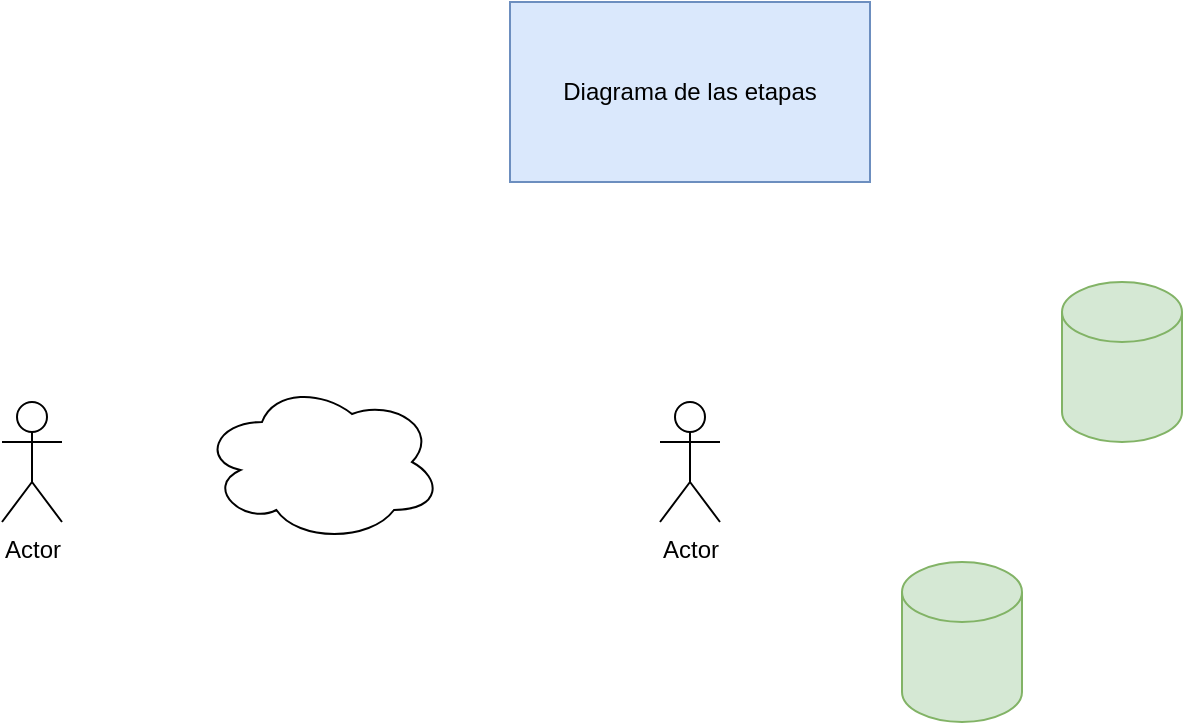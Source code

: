 <mxfile version="13.10.4" type="github">
  <diagram id="8KtglLWpI5dE6YlecOW0" name="Page-1">
    <mxGraphModel dx="1038" dy="580" grid="1" gridSize="10" guides="1" tooltips="1" connect="1" arrows="1" fold="1" page="1" pageScale="1" pageWidth="827" pageHeight="1169" math="0" shadow="0">
      <root>
        <mxCell id="0" />
        <mxCell id="1" parent="0" />
        <mxCell id="XdEWJu8gENzQg-ZwJCKJ-1" value="Diagrama de las etapas" style="text;html=1;align=center;verticalAlign=middle;whiteSpace=wrap;rounded=0;fillColor=#dae8fc;strokeColor=#6c8ebf;" parent="1" vertex="1">
          <mxGeometry x="324" y="40" width="180" height="90" as="geometry" />
        </mxCell>
        <mxCell id="FTlPGGz-5F8PEA96EJDB-1" value="Actor" style="shape=umlActor;verticalLabelPosition=bottom;verticalAlign=top;html=1;outlineConnect=0;" vertex="1" parent="1">
          <mxGeometry x="70" y="240" width="30" height="60" as="geometry" />
        </mxCell>
        <mxCell id="DgASHZGIPMTWJSRpMwl8-1" value="" style="shape=cylinder3;whiteSpace=wrap;html=1;boundedLbl=1;backgroundOutline=1;size=15;fillColor=#d5e8d4;strokeColor=#82b366;" vertex="1" parent="1">
          <mxGeometry x="600" y="180" width="60" height="80" as="geometry" />
        </mxCell>
        <mxCell id="FTlPGGz-5F8PEA96EJDB-2" value="Actor" style="shape=umlActor;verticalLabelPosition=bottom;verticalAlign=top;html=1;outlineConnect=0;" vertex="1" parent="1">
          <mxGeometry x="399" y="240" width="30" height="60" as="geometry" />
        </mxCell>
        <mxCell id="FTlPGGz-5F8PEA96EJDB-3" value="" style="ellipse;shape=cloud;whiteSpace=wrap;html=1;" vertex="1" parent="1">
          <mxGeometry x="170" y="230" width="120" height="80" as="geometry" />
        </mxCell>
        <mxCell id="FTlPGGz-5F8PEA96EJDB-4" value="" style="shape=cylinder3;whiteSpace=wrap;html=1;boundedLbl=1;backgroundOutline=1;size=15;fillColor=#d5e8d4;strokeColor=#82b366;" vertex="1" parent="1">
          <mxGeometry x="520" y="320" width="60" height="80" as="geometry" />
        </mxCell>
      </root>
    </mxGraphModel>
  </diagram>
</mxfile>
